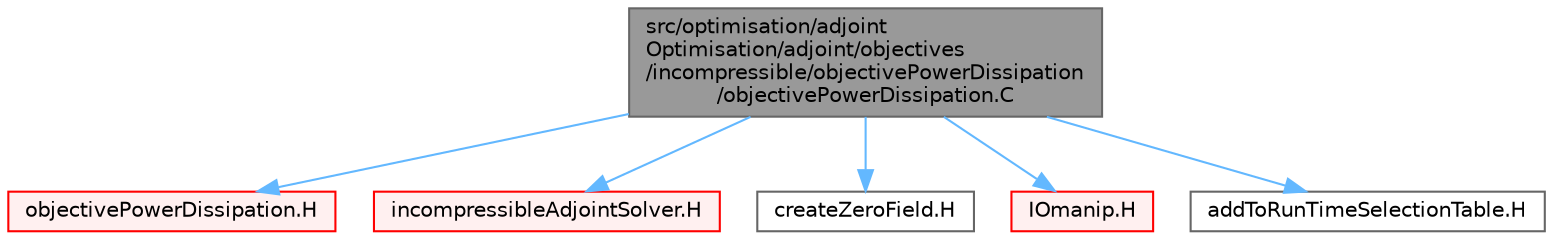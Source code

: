 digraph "src/optimisation/adjointOptimisation/adjoint/objectives/incompressible/objectivePowerDissipation/objectivePowerDissipation.C"
{
 // LATEX_PDF_SIZE
  bgcolor="transparent";
  edge [fontname=Helvetica,fontsize=10,labelfontname=Helvetica,labelfontsize=10];
  node [fontname=Helvetica,fontsize=10,shape=box,height=0.2,width=0.4];
  Node1 [id="Node000001",label="src/optimisation/adjoint\lOptimisation/adjoint/objectives\l/incompressible/objectivePowerDissipation\l/objectivePowerDissipation.C",height=0.2,width=0.4,color="gray40", fillcolor="grey60", style="filled", fontcolor="black",tooltip=" "];
  Node1 -> Node2 [id="edge1_Node000001_Node000002",color="steelblue1",style="solid",tooltip=" "];
  Node2 [id="Node000002",label="objectivePowerDissipation.H",height=0.2,width=0.4,color="red", fillcolor="#FFF0F0", style="filled",URL="$objectivePowerDissipation_8H.html",tooltip=" "];
  Node1 -> Node495 [id="edge2_Node000001_Node000495",color="steelblue1",style="solid",tooltip=" "];
  Node495 [id="Node000495",label="incompressibleAdjointSolver.H",height=0.2,width=0.4,color="red", fillcolor="#FFF0F0", style="filled",URL="$incompressibleAdjointSolver_8H.html",tooltip=" "];
  Node1 -> Node493 [id="edge3_Node000001_Node000493",color="steelblue1",style="solid",tooltip=" "];
  Node493 [id="Node000493",label="createZeroField.H",height=0.2,width=0.4,color="grey40", fillcolor="white", style="filled",URL="$createZeroField_8H.html",tooltip=" "];
  Node1 -> Node516 [id="edge4_Node000001_Node000516",color="steelblue1",style="solid",tooltip=" "];
  Node516 [id="Node000516",label="IOmanip.H",height=0.2,width=0.4,color="red", fillcolor="#FFF0F0", style="filled",URL="$IOmanip_8H.html",tooltip="Istream and Ostream manipulators taking arguments."];
  Node1 -> Node517 [id="edge5_Node000001_Node000517",color="steelblue1",style="solid",tooltip=" "];
  Node517 [id="Node000517",label="addToRunTimeSelectionTable.H",height=0.2,width=0.4,color="grey40", fillcolor="white", style="filled",URL="$addToRunTimeSelectionTable_8H.html",tooltip="Macros for easy insertion into run-time selection tables."];
}
